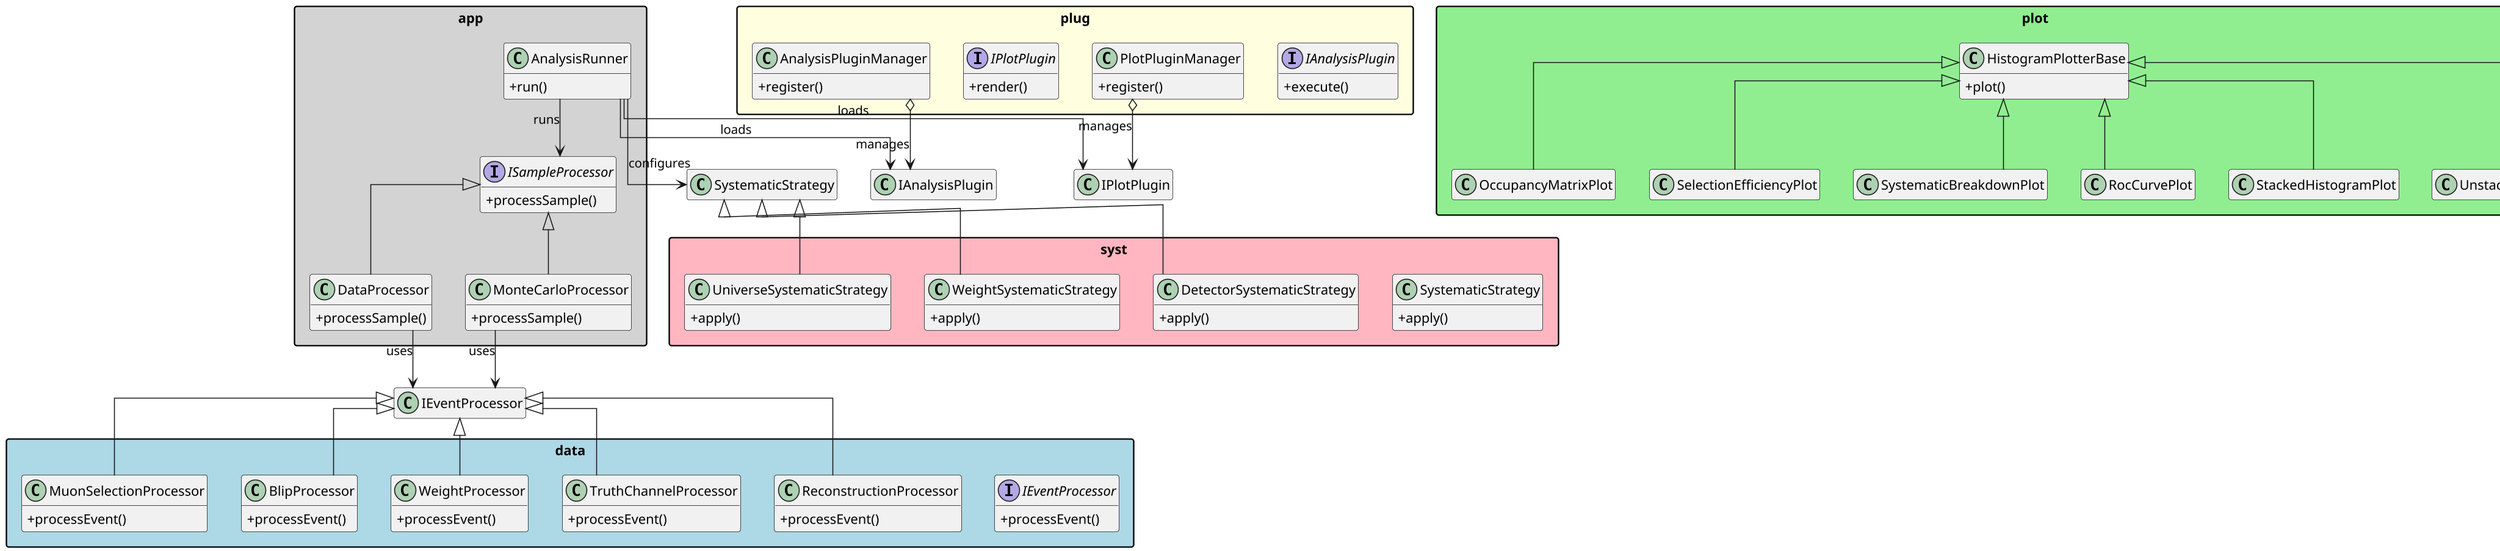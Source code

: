 @startuml
top to bottom direction
skinparam {
  linetype ortho
  packageStyle rectangle
  classAttributeIconSize 0
  shadowing false
  dpi 150
  pageMargin 10
  pageWidth 8.27in
  pageHeight 11.69in
}

hide empty members

package app #LightGray {
  interface ISampleProcessor {
    +processSample()
  }

  class DataProcessor {
    +processSample()
  }

  class MonteCarloProcessor {
    +processSample()
  }

  class AnalysisRunner {
    +run()
  }
}

ISampleProcessor <|-- DataProcessor
ISampleProcessor <|-- MonteCarloProcessor
AnalysisRunner --> ISampleProcessor : runs
DataProcessor --> IEventProcessor : uses
MonteCarloProcessor --> IEventProcessor : uses
AnalysisRunner --> IAnalysisPlugin : loads
AnalysisRunner --> IPlotPlugin : loads
AnalysisRunner --> SystematicStrategy : configures

package data #LightBlue {
  interface IEventProcessor {
    +processEvent()
  }

  class MuonSelectionProcessor {
    +processEvent()
  }

  class ReconstructionProcessor {
    +processEvent()
  }

  class TruthChannelProcessor {
    +processEvent()
  }

  class WeightProcessor {
    +processEvent()
  }

  class BlipProcessor {
    +processEvent()
  }
}

IEventProcessor <|-- MuonSelectionProcessor
IEventProcessor <|-- ReconstructionProcessor
IEventProcessor <|-- TruthChannelProcessor
IEventProcessor <|-- WeightProcessor
IEventProcessor <|-- BlipProcessor

package plug #LightYellow {
  interface IAnalysisPlugin {
    +execute()
  }

  class AnalysisPluginManager {
    +register()
  }

  interface IPlotPlugin {
    +render()
  }

  class PlotPluginManager {
    +register()
  }
}

AnalysisPluginManager o--> IAnalysisPlugin : manages
PlotPluginManager o--> IPlotPlugin : manages

package plot #LightGreen {
  class HistogramPlotterBase {
    +plot()
  }

  class StackedHistogramPlot
  class UnstackedHistogramPlot
  class OccupancyMatrixPlot
  class SelectionEfficiencyPlot
  class SystematicBreakdownPlot
  class RocCurvePlot
}

HistogramPlotterBase <|-- StackedHistogramPlot
HistogramPlotterBase <|-- UnstackedHistogramPlot
HistogramPlotterBase <|-- OccupancyMatrixPlot
HistogramPlotterBase <|-- SelectionEfficiencyPlot
HistogramPlotterBase <|-- SystematicBreakdownPlot
HistogramPlotterBase <|-- RocCurvePlot

package syst #LightPink {
  class SystematicStrategy {
    +apply()
  }

  class UniverseSystematicStrategy {
    +apply()
  }

  class DetectorSystematicStrategy {
    +apply()
  }

  class WeightSystematicStrategy {
    +apply()
  }
}

SystematicStrategy <|-- UniverseSystematicStrategy
SystematicStrategy <|-- DetectorSystematicStrategy
SystematicStrategy <|-- WeightSystematicStrategy

@enduml
